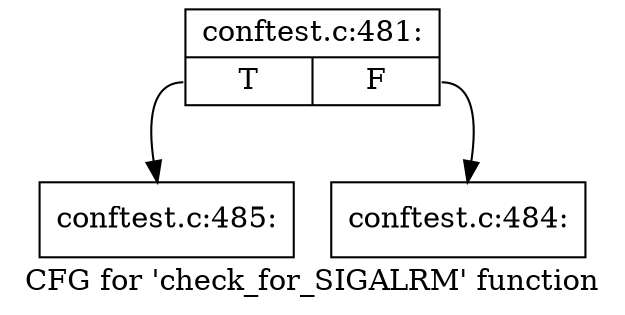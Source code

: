 digraph "CFG for 'check_for_SIGALRM' function" {
	label="CFG for 'check_for_SIGALRM' function";

	Node0xcf5a520 [shape=record,label="{conftest.c:481:|{<s0>T|<s1>F}}"];
	Node0xcf5a520:s0 -> Node0xcf6ebd0;
	Node0xcf5a520:s1 -> Node0xcf6eb80;
	Node0xcf6eb80 [shape=record,label="{conftest.c:484:}"];
	Node0xcf6ebd0 [shape=record,label="{conftest.c:485:}"];
}
